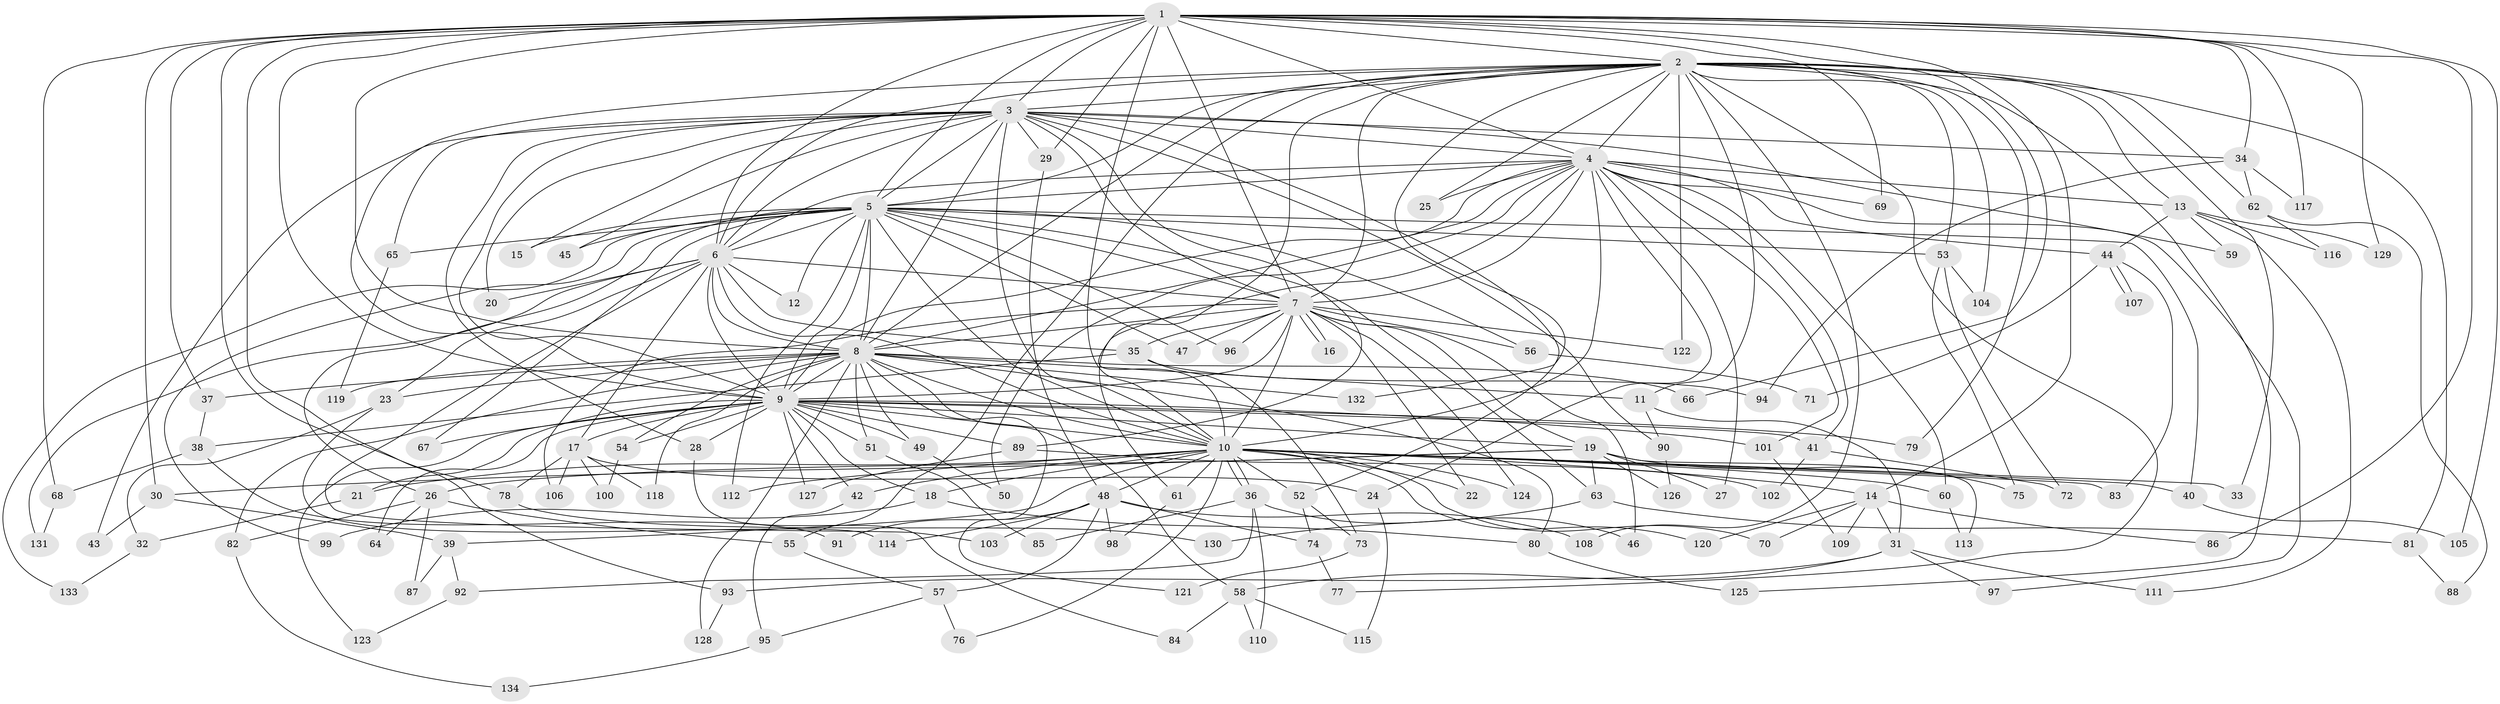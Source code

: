 // Generated by graph-tools (version 1.1) at 2025/35/03/09/25 02:35:08]
// undirected, 134 vertices, 293 edges
graph export_dot {
graph [start="1"]
  node [color=gray90,style=filled];
  1;
  2;
  3;
  4;
  5;
  6;
  7;
  8;
  9;
  10;
  11;
  12;
  13;
  14;
  15;
  16;
  17;
  18;
  19;
  20;
  21;
  22;
  23;
  24;
  25;
  26;
  27;
  28;
  29;
  30;
  31;
  32;
  33;
  34;
  35;
  36;
  37;
  38;
  39;
  40;
  41;
  42;
  43;
  44;
  45;
  46;
  47;
  48;
  49;
  50;
  51;
  52;
  53;
  54;
  55;
  56;
  57;
  58;
  59;
  60;
  61;
  62;
  63;
  64;
  65;
  66;
  67;
  68;
  69;
  70;
  71;
  72;
  73;
  74;
  75;
  76;
  77;
  78;
  79;
  80;
  81;
  82;
  83;
  84;
  85;
  86;
  87;
  88;
  89;
  90;
  91;
  92;
  93;
  94;
  95;
  96;
  97;
  98;
  99;
  100;
  101;
  102;
  103;
  104;
  105;
  106;
  107;
  108;
  109;
  110;
  111;
  112;
  113;
  114;
  115;
  116;
  117;
  118;
  119;
  120;
  121;
  122;
  123;
  124;
  125;
  126;
  127;
  128;
  129;
  130;
  131;
  132;
  133;
  134;
  1 -- 2;
  1 -- 3;
  1 -- 4;
  1 -- 5;
  1 -- 6;
  1 -- 7;
  1 -- 8;
  1 -- 9;
  1 -- 10;
  1 -- 14;
  1 -- 29;
  1 -- 30;
  1 -- 34;
  1 -- 37;
  1 -- 66;
  1 -- 68;
  1 -- 69;
  1 -- 78;
  1 -- 86;
  1 -- 93;
  1 -- 105;
  1 -- 117;
  1 -- 129;
  2 -- 3;
  2 -- 4;
  2 -- 5;
  2 -- 6;
  2 -- 7;
  2 -- 8;
  2 -- 9;
  2 -- 10;
  2 -- 11;
  2 -- 13;
  2 -- 25;
  2 -- 33;
  2 -- 53;
  2 -- 55;
  2 -- 62;
  2 -- 77;
  2 -- 79;
  2 -- 81;
  2 -- 104;
  2 -- 108;
  2 -- 122;
  2 -- 125;
  2 -- 132;
  3 -- 4;
  3 -- 5;
  3 -- 6;
  3 -- 7;
  3 -- 8;
  3 -- 9;
  3 -- 10;
  3 -- 15;
  3 -- 20;
  3 -- 28;
  3 -- 29;
  3 -- 34;
  3 -- 43;
  3 -- 45;
  3 -- 52;
  3 -- 59;
  3 -- 65;
  3 -- 89;
  3 -- 90;
  4 -- 5;
  4 -- 6;
  4 -- 7;
  4 -- 8;
  4 -- 9;
  4 -- 10;
  4 -- 13;
  4 -- 24;
  4 -- 25;
  4 -- 27;
  4 -- 41;
  4 -- 44;
  4 -- 50;
  4 -- 60;
  4 -- 61;
  4 -- 69;
  4 -- 97;
  4 -- 101;
  5 -- 6;
  5 -- 7;
  5 -- 8;
  5 -- 9;
  5 -- 10;
  5 -- 12;
  5 -- 15;
  5 -- 26;
  5 -- 40;
  5 -- 45;
  5 -- 47;
  5 -- 53;
  5 -- 56;
  5 -- 63;
  5 -- 65;
  5 -- 67;
  5 -- 96;
  5 -- 99;
  5 -- 112;
  5 -- 133;
  6 -- 7;
  6 -- 8;
  6 -- 9;
  6 -- 10;
  6 -- 12;
  6 -- 17;
  6 -- 20;
  6 -- 23;
  6 -- 35;
  6 -- 103;
  6 -- 131;
  7 -- 8;
  7 -- 9;
  7 -- 10;
  7 -- 16;
  7 -- 16;
  7 -- 19;
  7 -- 22;
  7 -- 35;
  7 -- 46;
  7 -- 47;
  7 -- 56;
  7 -- 96;
  7 -- 106;
  7 -- 122;
  7 -- 124;
  8 -- 9;
  8 -- 10;
  8 -- 11;
  8 -- 23;
  8 -- 37;
  8 -- 49;
  8 -- 51;
  8 -- 54;
  8 -- 58;
  8 -- 66;
  8 -- 80;
  8 -- 82;
  8 -- 118;
  8 -- 119;
  8 -- 121;
  8 -- 128;
  8 -- 132;
  9 -- 10;
  9 -- 17;
  9 -- 18;
  9 -- 19;
  9 -- 21;
  9 -- 28;
  9 -- 41;
  9 -- 42;
  9 -- 49;
  9 -- 51;
  9 -- 54;
  9 -- 64;
  9 -- 67;
  9 -- 79;
  9 -- 89;
  9 -- 101;
  9 -- 123;
  9 -- 127;
  10 -- 14;
  10 -- 18;
  10 -- 21;
  10 -- 22;
  10 -- 33;
  10 -- 36;
  10 -- 36;
  10 -- 39;
  10 -- 40;
  10 -- 42;
  10 -- 48;
  10 -- 52;
  10 -- 60;
  10 -- 61;
  10 -- 70;
  10 -- 76;
  10 -- 83;
  10 -- 112;
  10 -- 120;
  10 -- 124;
  11 -- 31;
  11 -- 90;
  13 -- 44;
  13 -- 59;
  13 -- 111;
  13 -- 116;
  13 -- 129;
  14 -- 31;
  14 -- 70;
  14 -- 86;
  14 -- 109;
  14 -- 120;
  17 -- 24;
  17 -- 78;
  17 -- 100;
  17 -- 106;
  17 -- 118;
  18 -- 80;
  18 -- 99;
  19 -- 26;
  19 -- 27;
  19 -- 30;
  19 -- 63;
  19 -- 75;
  19 -- 113;
  19 -- 126;
  21 -- 32;
  23 -- 32;
  23 -- 114;
  24 -- 115;
  26 -- 55;
  26 -- 64;
  26 -- 82;
  26 -- 87;
  28 -- 84;
  29 -- 48;
  30 -- 39;
  30 -- 43;
  31 -- 58;
  31 -- 93;
  31 -- 97;
  31 -- 111;
  32 -- 133;
  34 -- 62;
  34 -- 94;
  34 -- 117;
  35 -- 38;
  35 -- 73;
  35 -- 94;
  36 -- 46;
  36 -- 85;
  36 -- 92;
  36 -- 110;
  37 -- 38;
  38 -- 68;
  38 -- 91;
  39 -- 87;
  39 -- 92;
  40 -- 105;
  41 -- 72;
  41 -- 102;
  42 -- 95;
  44 -- 71;
  44 -- 83;
  44 -- 107;
  44 -- 107;
  48 -- 57;
  48 -- 74;
  48 -- 91;
  48 -- 98;
  48 -- 103;
  48 -- 108;
  48 -- 114;
  49 -- 50;
  51 -- 85;
  52 -- 73;
  52 -- 74;
  53 -- 72;
  53 -- 75;
  53 -- 104;
  54 -- 100;
  55 -- 57;
  56 -- 71;
  57 -- 76;
  57 -- 95;
  58 -- 84;
  58 -- 110;
  58 -- 115;
  60 -- 113;
  61 -- 98;
  62 -- 88;
  62 -- 116;
  63 -- 81;
  63 -- 130;
  65 -- 119;
  68 -- 131;
  73 -- 121;
  74 -- 77;
  78 -- 130;
  80 -- 125;
  81 -- 88;
  82 -- 134;
  89 -- 102;
  89 -- 127;
  90 -- 126;
  92 -- 123;
  93 -- 128;
  95 -- 134;
  101 -- 109;
}
